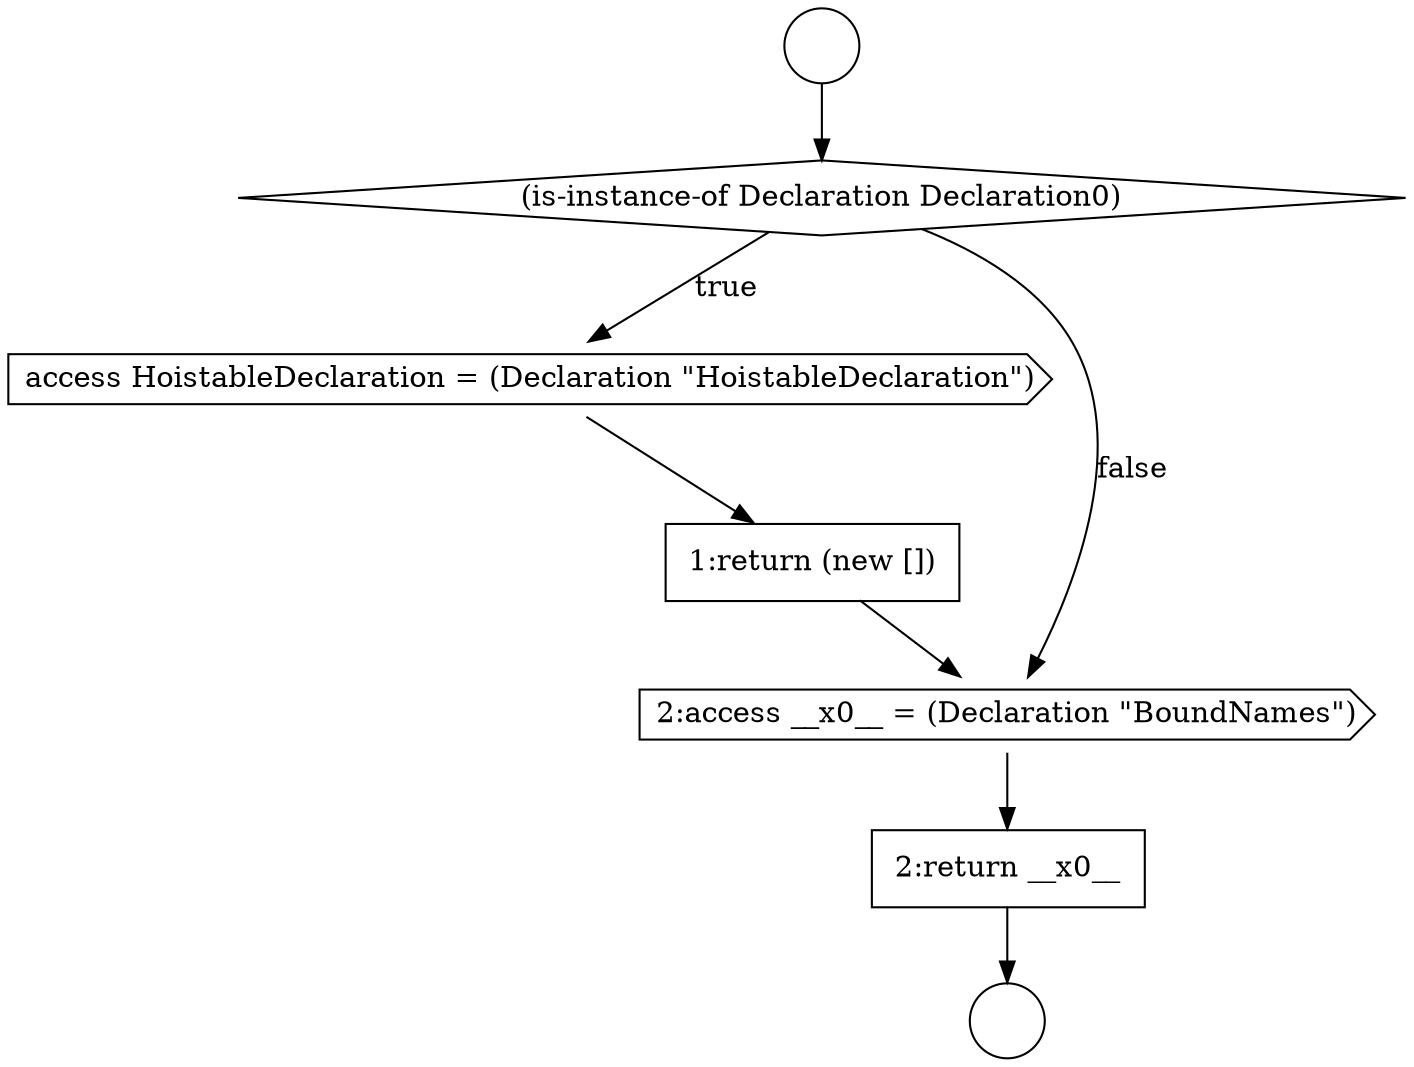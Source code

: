 digraph {
  node5686 [shape=none, margin=0, label=<<font color="black">
    <table border="0" cellborder="1" cellspacing="0" cellpadding="10">
      <tr><td align="left">2:return __x0__</td></tr>
    </table>
  </font>> color="black" fillcolor="white" style=filled]
  node5683 [shape=cds, label=<<font color="black">access HoistableDeclaration = (Declaration &quot;HoistableDeclaration&quot;)</font>> color="black" fillcolor="white" style=filled]
  node5684 [shape=none, margin=0, label=<<font color="black">
    <table border="0" cellborder="1" cellspacing="0" cellpadding="10">
      <tr><td align="left">1:return (new [])</td></tr>
    </table>
  </font>> color="black" fillcolor="white" style=filled]
  node5685 [shape=cds, label=<<font color="black">2:access __x0__ = (Declaration &quot;BoundNames&quot;)</font>> color="black" fillcolor="white" style=filled]
  node5681 [shape=circle label=" " color="black" fillcolor="white" style=filled]
  node5682 [shape=diamond, label=<<font color="black">(is-instance-of Declaration Declaration0)</font>> color="black" fillcolor="white" style=filled]
  node5680 [shape=circle label=" " color="black" fillcolor="white" style=filled]
  node5685 -> node5686 [ color="black"]
  node5683 -> node5684 [ color="black"]
  node5686 -> node5681 [ color="black"]
  node5684 -> node5685 [ color="black"]
  node5680 -> node5682 [ color="black"]
  node5682 -> node5683 [label=<<font color="black">true</font>> color="black"]
  node5682 -> node5685 [label=<<font color="black">false</font>> color="black"]
}
